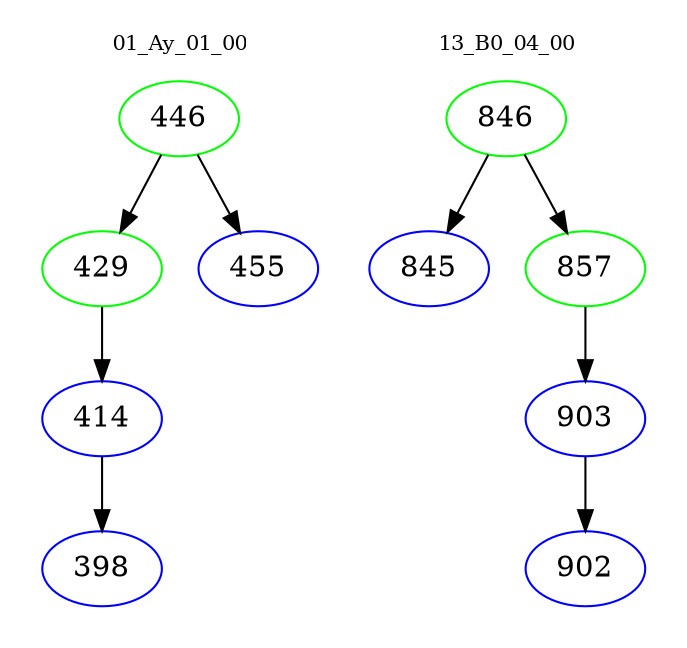 digraph{
subgraph cluster_0 {
color = white
label = "01_Ay_01_00";
fontsize=10;
T0_446 [label="446", color="green"]
T0_446 -> T0_429 [color="black"]
T0_429 [label="429", color="green"]
T0_429 -> T0_414 [color="black"]
T0_414 [label="414", color="blue"]
T0_414 -> T0_398 [color="black"]
T0_398 [label="398", color="blue"]
T0_446 -> T0_455 [color="black"]
T0_455 [label="455", color="blue"]
}
subgraph cluster_1 {
color = white
label = "13_B0_04_00";
fontsize=10;
T1_846 [label="846", color="green"]
T1_846 -> T1_845 [color="black"]
T1_845 [label="845", color="blue"]
T1_846 -> T1_857 [color="black"]
T1_857 [label="857", color="green"]
T1_857 -> T1_903 [color="black"]
T1_903 [label="903", color="blue"]
T1_903 -> T1_902 [color="black"]
T1_902 [label="902", color="blue"]
}
}
